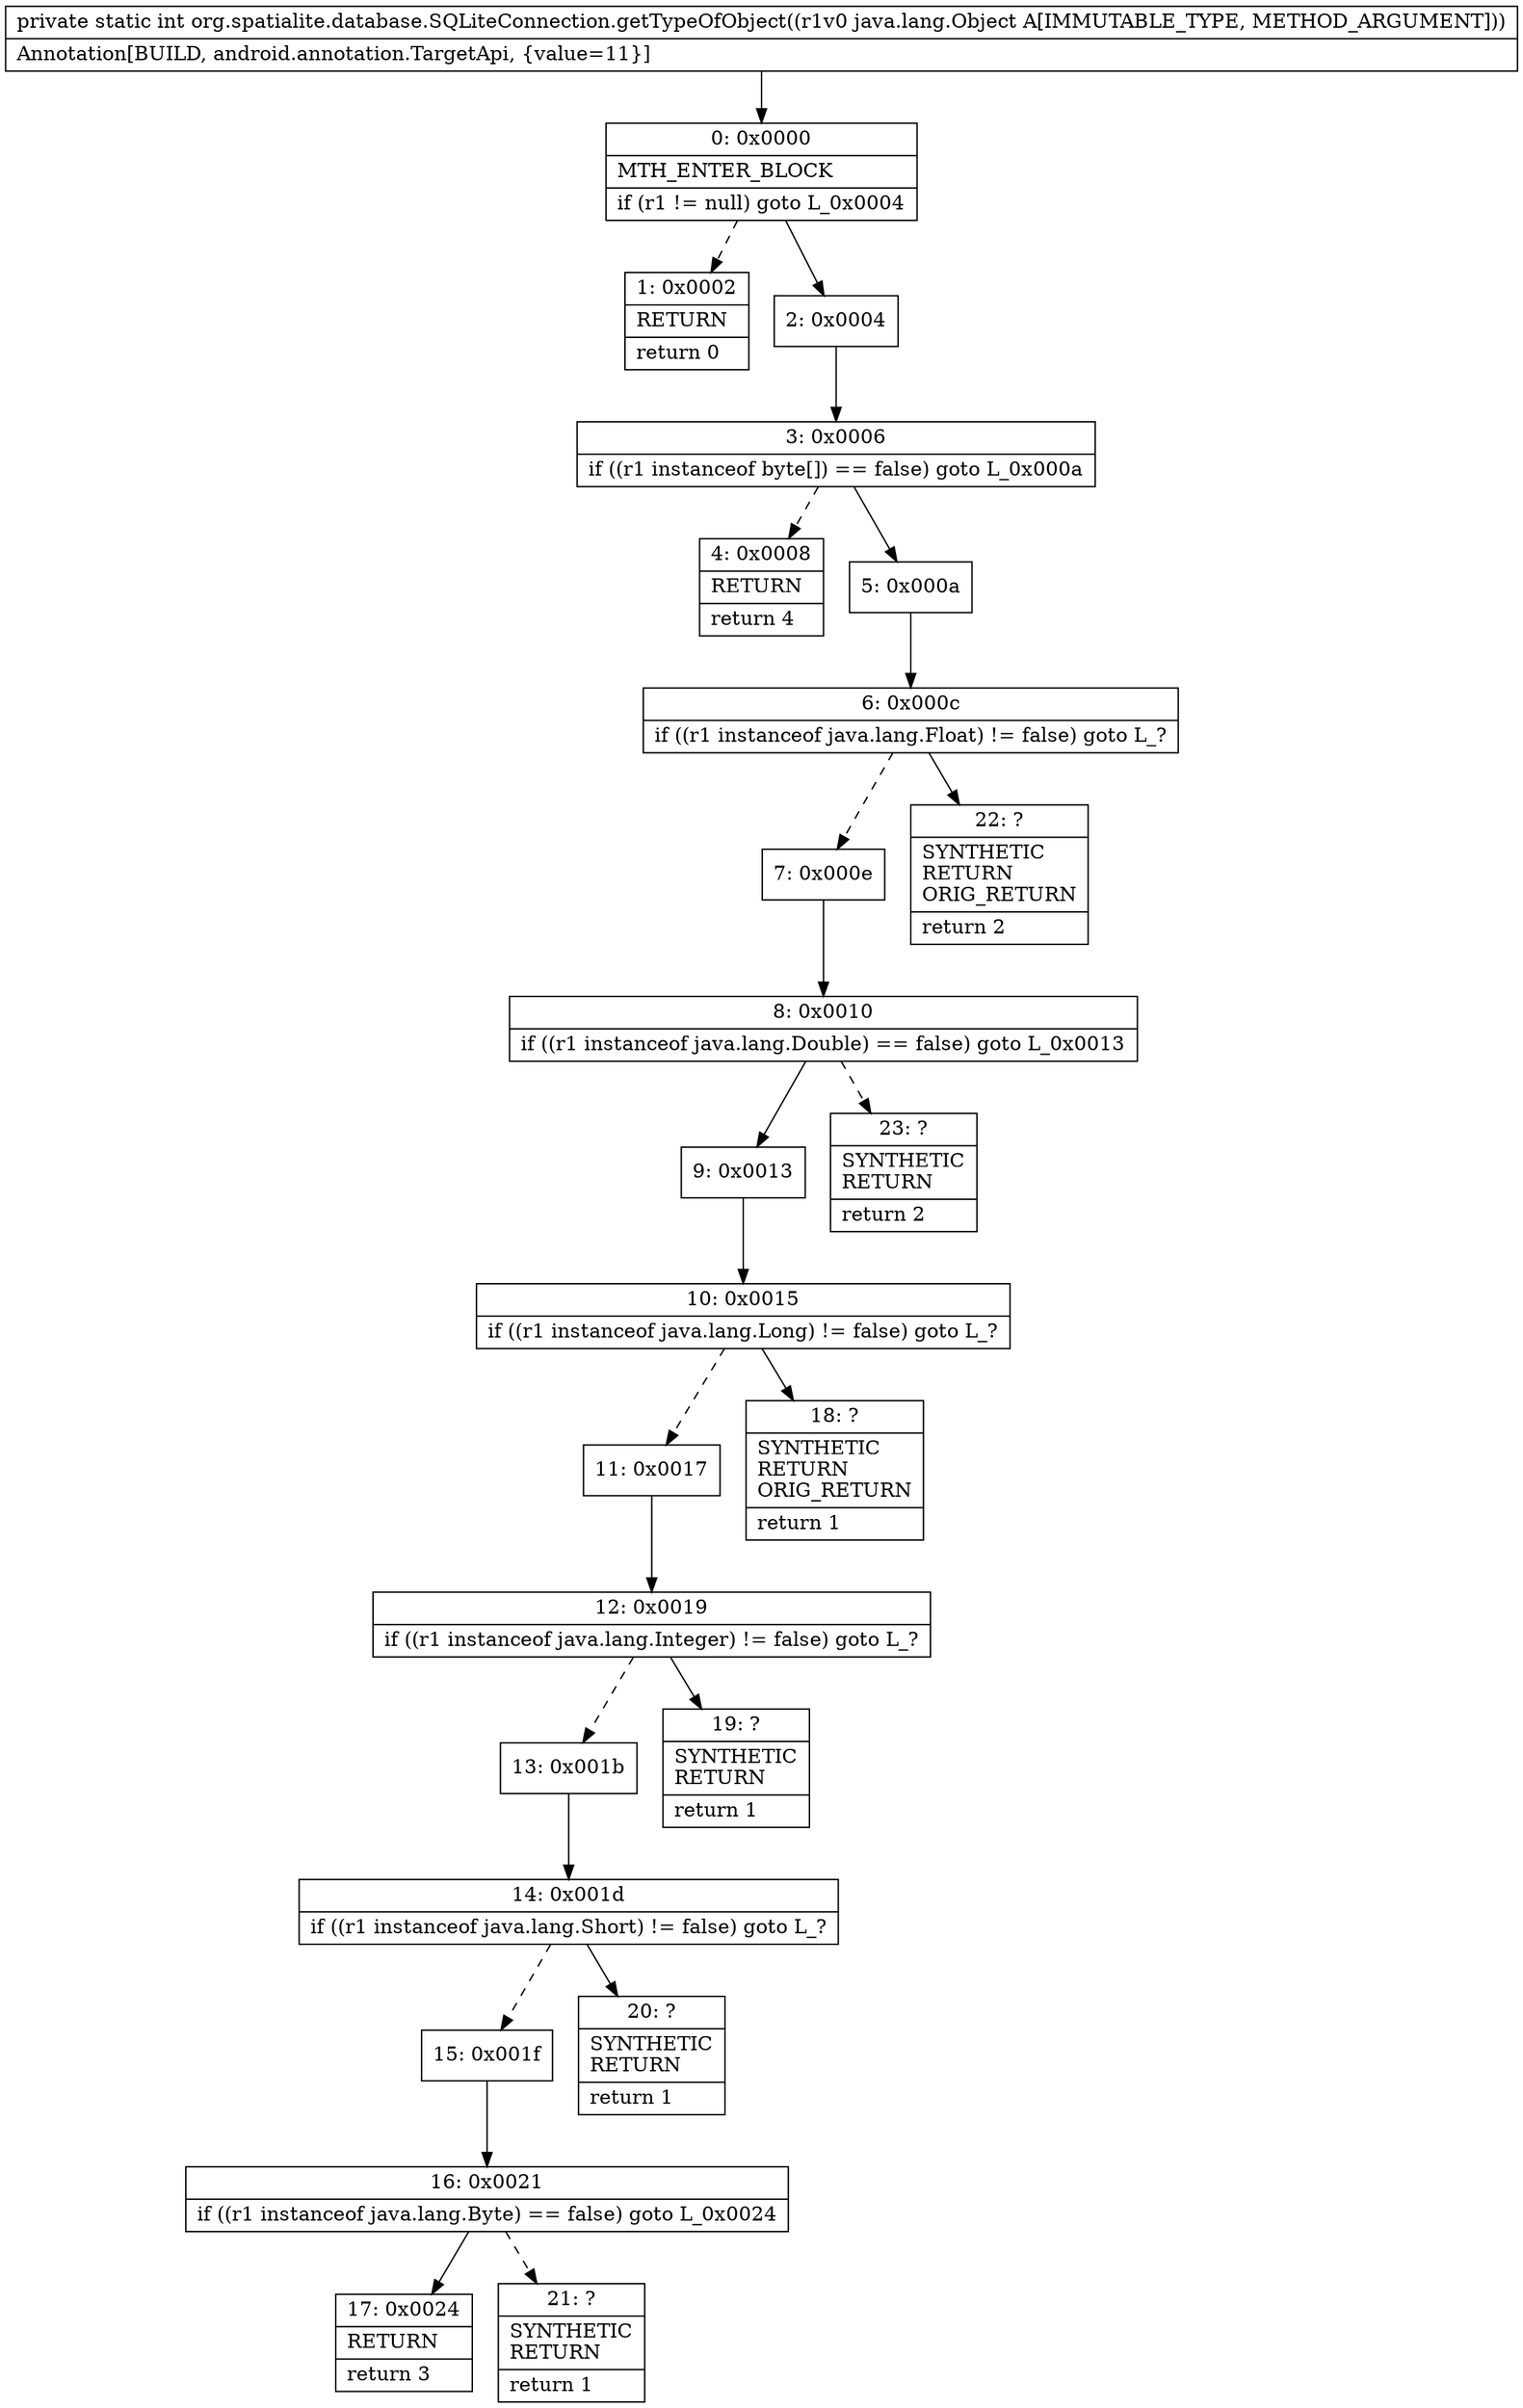 digraph "CFG fororg.spatialite.database.SQLiteConnection.getTypeOfObject(Ljava\/lang\/Object;)I" {
Node_0 [shape=record,label="{0\:\ 0x0000|MTH_ENTER_BLOCK\l|if (r1 != null) goto L_0x0004\l}"];
Node_1 [shape=record,label="{1\:\ 0x0002|RETURN\l|return 0\l}"];
Node_2 [shape=record,label="{2\:\ 0x0004}"];
Node_3 [shape=record,label="{3\:\ 0x0006|if ((r1 instanceof byte[]) == false) goto L_0x000a\l}"];
Node_4 [shape=record,label="{4\:\ 0x0008|RETURN\l|return 4\l}"];
Node_5 [shape=record,label="{5\:\ 0x000a}"];
Node_6 [shape=record,label="{6\:\ 0x000c|if ((r1 instanceof java.lang.Float) != false) goto L_?\l}"];
Node_7 [shape=record,label="{7\:\ 0x000e}"];
Node_8 [shape=record,label="{8\:\ 0x0010|if ((r1 instanceof java.lang.Double) == false) goto L_0x0013\l}"];
Node_9 [shape=record,label="{9\:\ 0x0013}"];
Node_10 [shape=record,label="{10\:\ 0x0015|if ((r1 instanceof java.lang.Long) != false) goto L_?\l}"];
Node_11 [shape=record,label="{11\:\ 0x0017}"];
Node_12 [shape=record,label="{12\:\ 0x0019|if ((r1 instanceof java.lang.Integer) != false) goto L_?\l}"];
Node_13 [shape=record,label="{13\:\ 0x001b}"];
Node_14 [shape=record,label="{14\:\ 0x001d|if ((r1 instanceof java.lang.Short) != false) goto L_?\l}"];
Node_15 [shape=record,label="{15\:\ 0x001f}"];
Node_16 [shape=record,label="{16\:\ 0x0021|if ((r1 instanceof java.lang.Byte) == false) goto L_0x0024\l}"];
Node_17 [shape=record,label="{17\:\ 0x0024|RETURN\l|return 3\l}"];
Node_18 [shape=record,label="{18\:\ ?|SYNTHETIC\lRETURN\lORIG_RETURN\l|return 1\l}"];
Node_19 [shape=record,label="{19\:\ ?|SYNTHETIC\lRETURN\l|return 1\l}"];
Node_20 [shape=record,label="{20\:\ ?|SYNTHETIC\lRETURN\l|return 1\l}"];
Node_21 [shape=record,label="{21\:\ ?|SYNTHETIC\lRETURN\l|return 1\l}"];
Node_22 [shape=record,label="{22\:\ ?|SYNTHETIC\lRETURN\lORIG_RETURN\l|return 2\l}"];
Node_23 [shape=record,label="{23\:\ ?|SYNTHETIC\lRETURN\l|return 2\l}"];
MethodNode[shape=record,label="{private static int org.spatialite.database.SQLiteConnection.getTypeOfObject((r1v0 java.lang.Object A[IMMUTABLE_TYPE, METHOD_ARGUMENT]))  | Annotation[BUILD, android.annotation.TargetApi, \{value=11\}]\l}"];
MethodNode -> Node_0;
Node_0 -> Node_1[style=dashed];
Node_0 -> Node_2;
Node_2 -> Node_3;
Node_3 -> Node_4[style=dashed];
Node_3 -> Node_5;
Node_5 -> Node_6;
Node_6 -> Node_7[style=dashed];
Node_6 -> Node_22;
Node_7 -> Node_8;
Node_8 -> Node_9;
Node_8 -> Node_23[style=dashed];
Node_9 -> Node_10;
Node_10 -> Node_11[style=dashed];
Node_10 -> Node_18;
Node_11 -> Node_12;
Node_12 -> Node_13[style=dashed];
Node_12 -> Node_19;
Node_13 -> Node_14;
Node_14 -> Node_15[style=dashed];
Node_14 -> Node_20;
Node_15 -> Node_16;
Node_16 -> Node_17;
Node_16 -> Node_21[style=dashed];
}

